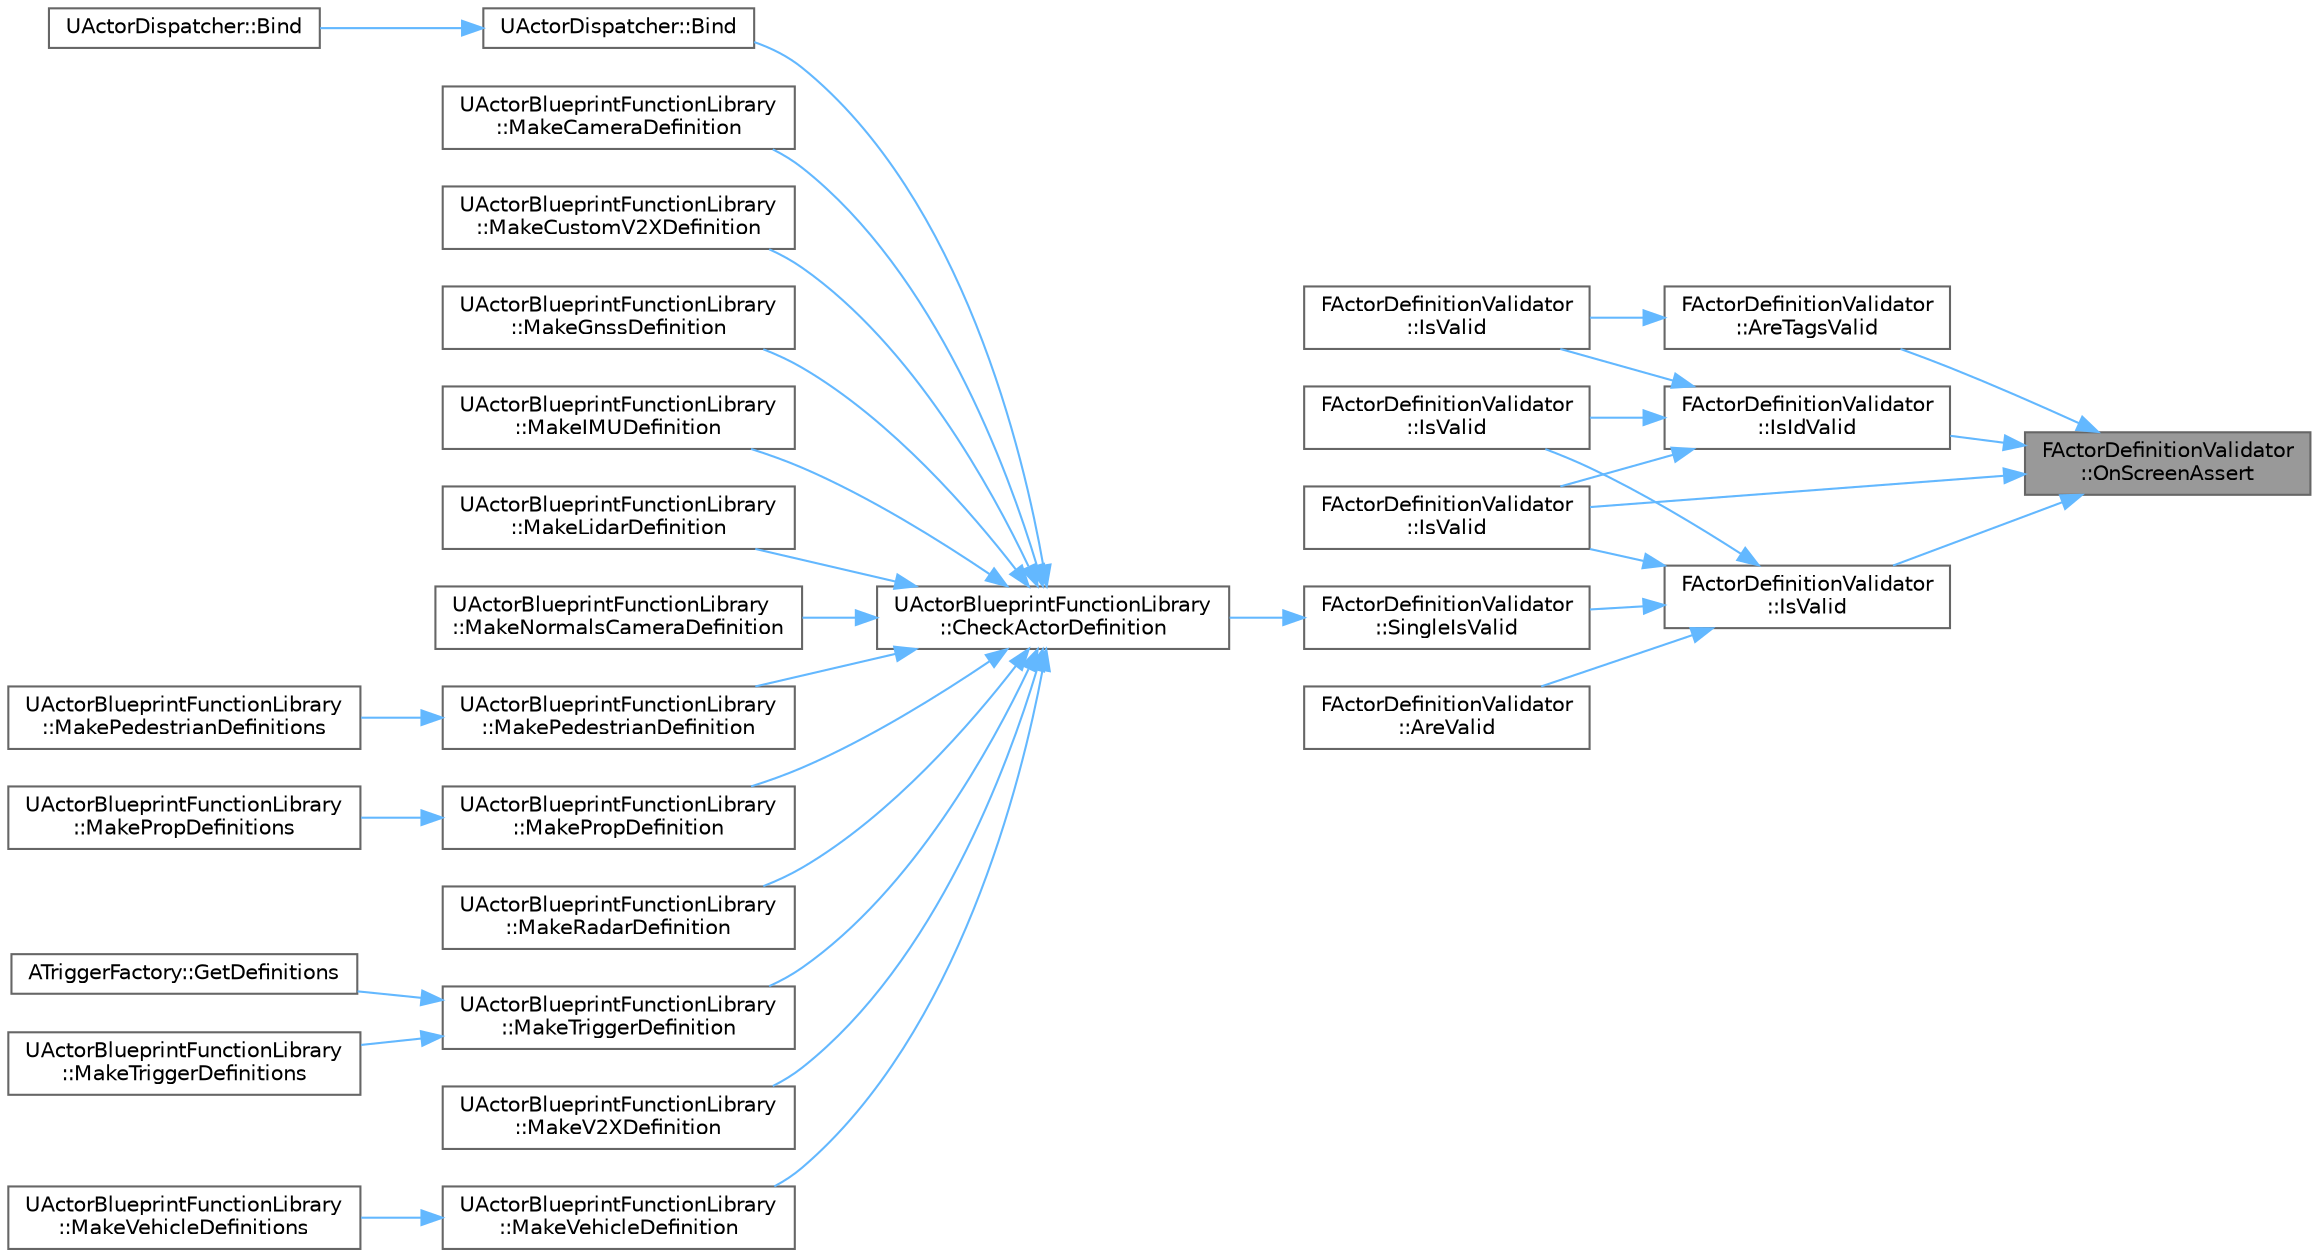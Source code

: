 digraph "FActorDefinitionValidator::OnScreenAssert"
{
 // INTERACTIVE_SVG=YES
 // LATEX_PDF_SIZE
  bgcolor="transparent";
  edge [fontname=Helvetica,fontsize=10,labelfontname=Helvetica,labelfontsize=10];
  node [fontname=Helvetica,fontsize=10,shape=box,height=0.2,width=0.4];
  rankdir="RL";
  Node1 [id="Node000001",label="FActorDefinitionValidator\l::OnScreenAssert",height=0.2,width=0.4,color="gray40", fillcolor="grey60", style="filled", fontcolor="black",tooltip="If Predicate is false, print an error message."];
  Node1 -> Node2 [id="edge1_Node000001_Node000002",dir="back",color="steelblue1",style="solid",tooltip=" "];
  Node2 [id="Node000002",label="FActorDefinitionValidator\l::AreTagsValid",height=0.2,width=0.4,color="grey40", fillcolor="white", style="filled",URL="$dd/d10/classFActorDefinitionValidator.html#a1d4e5831f504c76f576349f3f15ce6dd",tooltip=" "];
  Node2 -> Node3 [id="edge2_Node000002_Node000003",dir="back",color="steelblue1",style="solid",tooltip=" "];
  Node3 [id="Node000003",label="FActorDefinitionValidator\l::IsValid",height=0.2,width=0.4,color="grey40", fillcolor="white", style="filled",URL="$dd/d10/classFActorDefinitionValidator.html#ad0ec708bf840e217fb4f0ee7ed4e79ec",tooltip=" "];
  Node1 -> Node4 [id="edge3_Node000001_Node000004",dir="back",color="steelblue1",style="solid",tooltip=" "];
  Node4 [id="Node000004",label="FActorDefinitionValidator\l::IsIdValid",height=0.2,width=0.4,color="grey40", fillcolor="white", style="filled",URL="$dd/d10/classFActorDefinitionValidator.html#a6d3d67fef4ee00078d2e4ebf65d02194",tooltip=" "];
  Node4 -> Node5 [id="edge4_Node000004_Node000005",dir="back",color="steelblue1",style="solid",tooltip=" "];
  Node5 [id="Node000005",label="FActorDefinitionValidator\l::IsValid",height=0.2,width=0.4,color="grey40", fillcolor="white", style="filled",URL="$dd/d10/classFActorDefinitionValidator.html#a78e12a12f569cb23979ed18b3f229019",tooltip=" "];
  Node4 -> Node3 [id="edge5_Node000004_Node000003",dir="back",color="steelblue1",style="solid",tooltip=" "];
  Node4 -> Node6 [id="edge6_Node000004_Node000006",dir="back",color="steelblue1",style="solid",tooltip=" "];
  Node6 [id="Node000006",label="FActorDefinitionValidator\l::IsValid",height=0.2,width=0.4,color="grey40", fillcolor="white", style="filled",URL="$dd/d10/classFActorDefinitionValidator.html#a1405b13ec1abb98b9699c2ae26c470f3",tooltip=" "];
  Node1 -> Node7 [id="edge7_Node000001_Node000007",dir="back",color="steelblue1",style="solid",tooltip=" "];
  Node7 [id="Node000007",label="FActorDefinitionValidator\l::IsValid",height=0.2,width=0.4,color="grey40", fillcolor="white", style="filled",URL="$dd/d10/classFActorDefinitionValidator.html#a4079e0ecc2f4724dac9ec84d39c14e0b",tooltip=" "];
  Node7 -> Node8 [id="edge8_Node000007_Node000008",dir="back",color="steelblue1",style="solid",tooltip=" "];
  Node8 [id="Node000008",label="FActorDefinitionValidator\l::AreValid",height=0.2,width=0.4,color="grey40", fillcolor="white", style="filled",URL="$dd/d10/classFActorDefinitionValidator.html#a4b422342112f95727e4a3ec2624a8f4f",tooltip="Applies IsValid to each item in Array."];
  Node7 -> Node5 [id="edge9_Node000007_Node000005",dir="back",color="steelblue1",style="solid",tooltip=" "];
  Node7 -> Node6 [id="edge10_Node000007_Node000006",dir="back",color="steelblue1",style="solid",tooltip=" "];
  Node7 -> Node9 [id="edge11_Node000007_Node000009",dir="back",color="steelblue1",style="solid",tooltip=" "];
  Node9 [id="Node000009",label="FActorDefinitionValidator\l::SingleIsValid",height=0.2,width=0.4,color="grey40", fillcolor="white", style="filled",URL="$dd/d10/classFActorDefinitionValidator.html#a2dbfbc4af402b42b6c351adf8f9e4ebd",tooltip="Validate ActorDefinition and display messages on error."];
  Node9 -> Node10 [id="edge12_Node000009_Node000010",dir="back",color="steelblue1",style="solid",tooltip=" "];
  Node10 [id="Node000010",label="UActorBlueprintFunctionLibrary\l::CheckActorDefinition",height=0.2,width=0.4,color="grey40", fillcolor="white", style="filled",URL="$dd/da3/classUActorBlueprintFunctionLibrary.html#afa4aba6393bb016000f71bd60d2e2f12",tooltip="Return whether the actor definition is valid. Prints all the errors found."];
  Node10 -> Node11 [id="edge13_Node000010_Node000011",dir="back",color="steelblue1",style="solid",tooltip=" "];
  Node11 [id="Node000011",label="UActorDispatcher::Bind",height=0.2,width=0.4,color="grey40", fillcolor="white", style="filled",URL="$d7/d90/classUActorDispatcher.html#a25f7b647b7b98c3875052b042c8aca56",tooltip="Bind a definition to a spawn function."];
  Node11 -> Node12 [id="edge14_Node000011_Node000012",dir="back",color="steelblue1",style="solid",tooltip=" "];
  Node12 [id="Node000012",label="UActorDispatcher::Bind",height=0.2,width=0.4,color="grey40", fillcolor="white", style="filled",URL="$d7/d90/classUActorDispatcher.html#ae8fafc943ff2c9da465f7aa21d0b2025",tooltip="Bind all the definitions of ActorFactory to its spawn function."];
  Node10 -> Node13 [id="edge15_Node000010_Node000013",dir="back",color="steelblue1",style="solid",tooltip=" "];
  Node13 [id="Node000013",label="UActorBlueprintFunctionLibrary\l::MakeCameraDefinition",height=0.2,width=0.4,color="grey40", fillcolor="white", style="filled",URL="$dd/da3/classUActorBlueprintFunctionLibrary.html#a472a14c750c6c5dc66b38cfeaea82ccc",tooltip=" "];
  Node10 -> Node14 [id="edge16_Node000010_Node000014",dir="back",color="steelblue1",style="solid",tooltip=" "];
  Node14 [id="Node000014",label="UActorBlueprintFunctionLibrary\l::MakeCustomV2XDefinition",height=0.2,width=0.4,color="grey40", fillcolor="white", style="filled",URL="$dd/da3/classUActorBlueprintFunctionLibrary.html#a6a975ca515c0b9d64bf8600dc1eeb699",tooltip=" "];
  Node10 -> Node15 [id="edge17_Node000010_Node000015",dir="back",color="steelblue1",style="solid",tooltip=" "];
  Node15 [id="Node000015",label="UActorBlueprintFunctionLibrary\l::MakeGnssDefinition",height=0.2,width=0.4,color="grey40", fillcolor="white", style="filled",URL="$dd/da3/classUActorBlueprintFunctionLibrary.html#a43f8e76c64459f72e679f073462f5983",tooltip=" "];
  Node10 -> Node16 [id="edge18_Node000010_Node000016",dir="back",color="steelblue1",style="solid",tooltip=" "];
  Node16 [id="Node000016",label="UActorBlueprintFunctionLibrary\l::MakeIMUDefinition",height=0.2,width=0.4,color="grey40", fillcolor="white", style="filled",URL="$dd/da3/classUActorBlueprintFunctionLibrary.html#a8113a5e0efff9740fde3c53ed9994b6e",tooltip=" "];
  Node10 -> Node17 [id="edge19_Node000010_Node000017",dir="back",color="steelblue1",style="solid",tooltip=" "];
  Node17 [id="Node000017",label="UActorBlueprintFunctionLibrary\l::MakeLidarDefinition",height=0.2,width=0.4,color="grey40", fillcolor="white", style="filled",URL="$dd/da3/classUActorBlueprintFunctionLibrary.html#abffeca8ba8f30edadcc4897ad8a21bc9",tooltip=" "];
  Node10 -> Node18 [id="edge20_Node000010_Node000018",dir="back",color="steelblue1",style="solid",tooltip=" "];
  Node18 [id="Node000018",label="UActorBlueprintFunctionLibrary\l::MakeNormalsCameraDefinition",height=0.2,width=0.4,color="grey40", fillcolor="white", style="filled",URL="$dd/da3/classUActorBlueprintFunctionLibrary.html#ab49a876cfbacc4ffedbb09362fc9b180",tooltip=" "];
  Node10 -> Node19 [id="edge21_Node000010_Node000019",dir="back",color="steelblue1",style="solid",tooltip=" "];
  Node19 [id="Node000019",label="UActorBlueprintFunctionLibrary\l::MakePedestrianDefinition",height=0.2,width=0.4,color="grey40", fillcolor="white", style="filled",URL="$dd/da3/classUActorBlueprintFunctionLibrary.html#ab457df342c04ac42c785ef1c845fe5e0",tooltip=" "];
  Node19 -> Node20 [id="edge22_Node000019_Node000020",dir="back",color="steelblue1",style="solid",tooltip=" "];
  Node20 [id="Node000020",label="UActorBlueprintFunctionLibrary\l::MakePedestrianDefinitions",height=0.2,width=0.4,color="grey40", fillcolor="white", style="filled",URL="$dd/da3/classUActorBlueprintFunctionLibrary.html#ae19224c46ae864cf29547f20a98a3137",tooltip=" "];
  Node10 -> Node21 [id="edge23_Node000010_Node000021",dir="back",color="steelblue1",style="solid",tooltip=" "];
  Node21 [id="Node000021",label="UActorBlueprintFunctionLibrary\l::MakePropDefinition",height=0.2,width=0.4,color="grey40", fillcolor="white", style="filled",URL="$dd/da3/classUActorBlueprintFunctionLibrary.html#a673c0d82c938a146db8bbfb6f29c6ab4",tooltip=" "];
  Node21 -> Node22 [id="edge24_Node000021_Node000022",dir="back",color="steelblue1",style="solid",tooltip=" "];
  Node22 [id="Node000022",label="UActorBlueprintFunctionLibrary\l::MakePropDefinitions",height=0.2,width=0.4,color="grey40", fillcolor="white", style="filled",URL="$dd/da3/classUActorBlueprintFunctionLibrary.html#a00ce0991bf4d63ef8a19655e3c7a78f8",tooltip=" "];
  Node10 -> Node23 [id="edge25_Node000010_Node000023",dir="back",color="steelblue1",style="solid",tooltip=" "];
  Node23 [id="Node000023",label="UActorBlueprintFunctionLibrary\l::MakeRadarDefinition",height=0.2,width=0.4,color="grey40", fillcolor="white", style="filled",URL="$dd/da3/classUActorBlueprintFunctionLibrary.html#a8eb67a9669278274d94d01473c82da45",tooltip=" "];
  Node10 -> Node24 [id="edge26_Node000010_Node000024",dir="back",color="steelblue1",style="solid",tooltip=" "];
  Node24 [id="Node000024",label="UActorBlueprintFunctionLibrary\l::MakeTriggerDefinition",height=0.2,width=0.4,color="grey40", fillcolor="white", style="filled",URL="$dd/da3/classUActorBlueprintFunctionLibrary.html#a0213b0fbf5dcf2339ba8a54ea11f95d4",tooltip=" "];
  Node24 -> Node25 [id="edge27_Node000024_Node000025",dir="back",color="steelblue1",style="solid",tooltip=" "];
  Node25 [id="Node000025",label="ATriggerFactory::GetDefinitions",height=0.2,width=0.4,color="grey40", fillcolor="white", style="filled",URL="$d0/df9/classATriggerFactory.html#a776abd4dd8e282ee8a57eef277d3eaec",tooltip="Retrieve the definitions of all the sensors registered in the SensorRegistry."];
  Node24 -> Node26 [id="edge28_Node000024_Node000026",dir="back",color="steelblue1",style="solid",tooltip=" "];
  Node26 [id="Node000026",label="UActorBlueprintFunctionLibrary\l::MakeTriggerDefinitions",height=0.2,width=0.4,color="grey40", fillcolor="white", style="filled",URL="$dd/da3/classUActorBlueprintFunctionLibrary.html#a5cddd62ff32e8276bcad25389a47ab74",tooltip=" "];
  Node10 -> Node27 [id="edge29_Node000010_Node000027",dir="back",color="steelblue1",style="solid",tooltip=" "];
  Node27 [id="Node000027",label="UActorBlueprintFunctionLibrary\l::MakeV2XDefinition",height=0.2,width=0.4,color="grey40", fillcolor="white", style="filled",URL="$dd/da3/classUActorBlueprintFunctionLibrary.html#a397901fd012ae8ee40c9cc223cb3ff9b",tooltip=" "];
  Node10 -> Node28 [id="edge30_Node000010_Node000028",dir="back",color="steelblue1",style="solid",tooltip=" "];
  Node28 [id="Node000028",label="UActorBlueprintFunctionLibrary\l::MakeVehicleDefinition",height=0.2,width=0.4,color="grey40", fillcolor="white", style="filled",URL="$dd/da3/classUActorBlueprintFunctionLibrary.html#a5e83afa97bb195943c3a8a3b9a897c87",tooltip=" "];
  Node28 -> Node29 [id="edge31_Node000028_Node000029",dir="back",color="steelblue1",style="solid",tooltip=" "];
  Node29 [id="Node000029",label="UActorBlueprintFunctionLibrary\l::MakeVehicleDefinitions",height=0.2,width=0.4,color="grey40", fillcolor="white", style="filled",URL="$dd/da3/classUActorBlueprintFunctionLibrary.html#affd8df709504c5a38b3fc636d1748590",tooltip=" "];
  Node1 -> Node6 [id="edge32_Node000001_Node000006",dir="back",color="steelblue1",style="solid",tooltip=" "];
}
